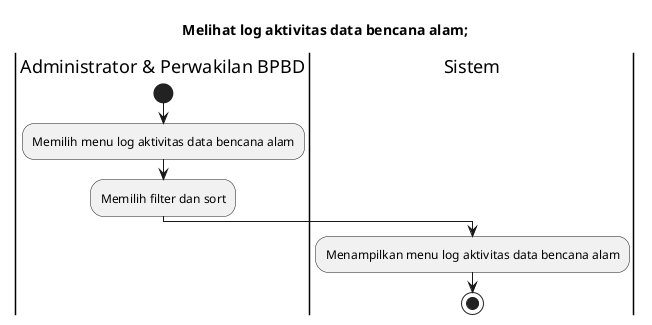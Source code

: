 @startuml UC-MGDISASTER-013 - Melihat log aktivitas data bencana alam;
title Melihat log aktivitas data bencana alam;

|Administrator & Perwakilan BPBD|
start
:Memilih menu log aktivitas data bencana alam;
:Memilih filter dan sort;

|Sistem|
:Menampilkan menu log aktivitas data bencana alam;

stop

@enduml